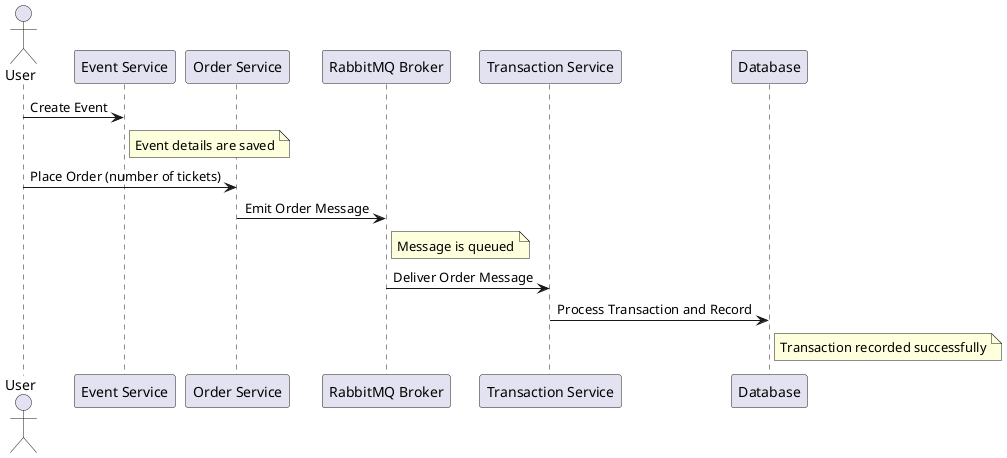 @startuml

actor User

participant "Event Service" as EventService
participant "Order Service" as OrderService
participant "RabbitMQ Broker" as RabbitMQ
participant "Transaction Service" as TransactionService
participant "Database" as Database

User -> EventService : Create Event
note right of EventService : Event details are saved

User -> OrderService : Place Order (number of tickets)
OrderService -> RabbitMQ : Emit Order Message
note right of RabbitMQ : Message is queued

RabbitMQ -> TransactionService : Deliver Order Message
TransactionService -> Database : Process Transaction and Record
note right of Database : Transaction recorded successfully

@enduml
